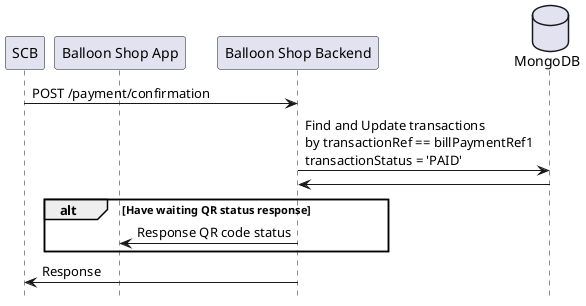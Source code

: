 @startuml payment_confirmation
hide footbox
participant "SCB" as scb
participant "Balloon Shop App" as app
participant "Balloon Shop Backend" as backend
database "MongoDB" as db

scb -> backend: POST /payment/confirmation
backend -> db: Find and Update transactions\nby transactionRef == billPaymentRef1\ntransactionStatus = 'PAID'
db -> backend: 
alt Have waiting QR status response
backend -> app: Response QR code status
end
backend -> scb: Response

@enduml